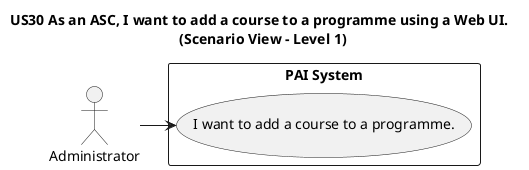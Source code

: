 @startuml
!pragma layout smetana
left to right direction
skinparam packageStyle rectangle

title US30 As an ASC, I want to add a course to a programme using a Web UI. \n (Scenario View - Level 1)

actor "Administrator" as admin

rectangle "PAI System" {
    usecase "I want to add a course to a programme." as UC30
}

admin --> UC30

@enduml
